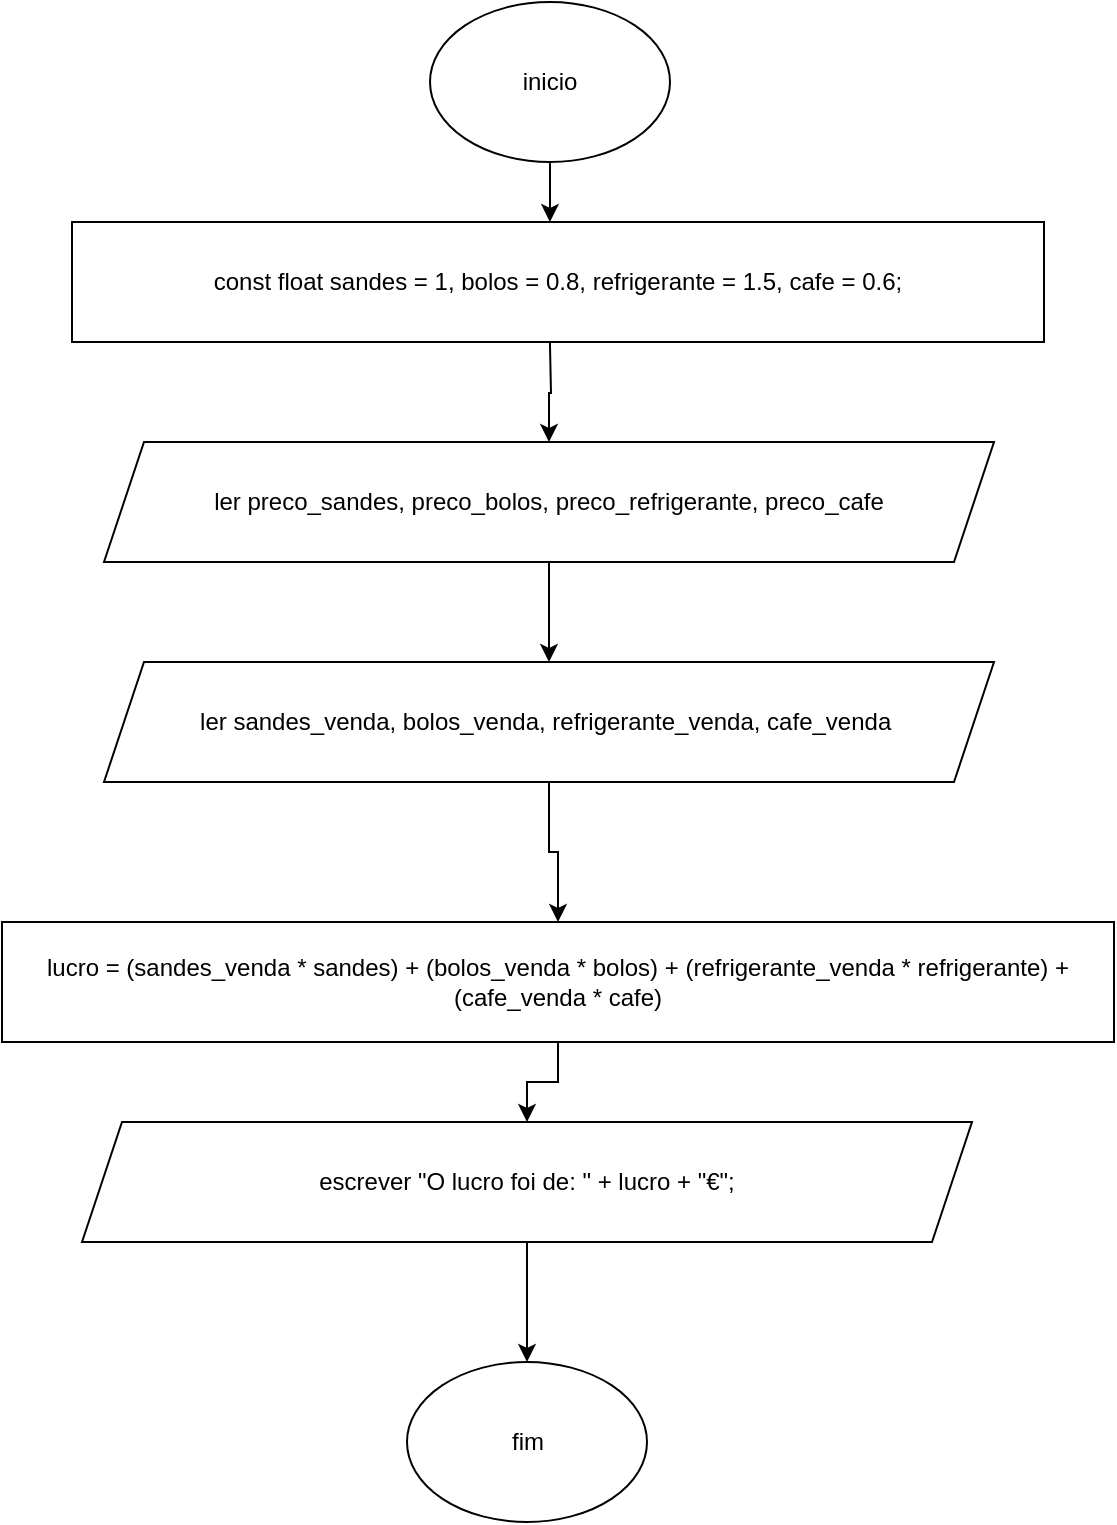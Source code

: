 <mxfile version="28.2.5">
  <diagram name="Página-1" id="UupK14f7hbHd6gqpfVzQ">
    <mxGraphModel dx="1417" dy="776" grid="1" gridSize="10" guides="1" tooltips="1" connect="1" arrows="1" fold="1" page="1" pageScale="1" pageWidth="827" pageHeight="1169" math="0" shadow="0">
      <root>
        <mxCell id="0" />
        <mxCell id="1" parent="0" />
        <mxCell id="Cx64W5U1aOWfK_Yif2Rq-8" value="" style="edgeStyle=orthogonalEdgeStyle;rounded=0;orthogonalLoop=1;jettySize=auto;html=1;" edge="1" parent="1" source="Cx64W5U1aOWfK_Yif2Rq-2">
          <mxGeometry relative="1" as="geometry">
            <mxPoint x="413.957" y="140" as="targetPoint" />
          </mxGeometry>
        </mxCell>
        <mxCell id="Cx64W5U1aOWfK_Yif2Rq-2" value="inicio" style="ellipse;whiteSpace=wrap;html=1;" vertex="1" parent="1">
          <mxGeometry x="354" y="30" width="120" height="80" as="geometry" />
        </mxCell>
        <mxCell id="Cx64W5U1aOWfK_Yif2Rq-9" value="" style="edgeStyle=orthogonalEdgeStyle;rounded=0;orthogonalLoop=1;jettySize=auto;html=1;" edge="1" parent="1" target="Cx64W5U1aOWfK_Yif2Rq-4">
          <mxGeometry relative="1" as="geometry">
            <mxPoint x="413.957" y="200" as="sourcePoint" />
          </mxGeometry>
        </mxCell>
        <mxCell id="Cx64W5U1aOWfK_Yif2Rq-10" value="" style="edgeStyle=orthogonalEdgeStyle;rounded=0;orthogonalLoop=1;jettySize=auto;html=1;" edge="1" parent="1" source="Cx64W5U1aOWfK_Yif2Rq-4" target="Cx64W5U1aOWfK_Yif2Rq-5">
          <mxGeometry relative="1" as="geometry" />
        </mxCell>
        <mxCell id="Cx64W5U1aOWfK_Yif2Rq-4" value="ler preco_sandes, preco_bolos, preco_refrigerante, preco_cafe" style="shape=parallelogram;perimeter=parallelogramPerimeter;whiteSpace=wrap;html=1;fixedSize=1;" vertex="1" parent="1">
          <mxGeometry x="191" y="250" width="445" height="60" as="geometry" />
        </mxCell>
        <mxCell id="Cx64W5U1aOWfK_Yif2Rq-11" value="" style="edgeStyle=orthogonalEdgeStyle;rounded=0;orthogonalLoop=1;jettySize=auto;html=1;" edge="1" parent="1" source="Cx64W5U1aOWfK_Yif2Rq-5" target="Cx64W5U1aOWfK_Yif2Rq-6">
          <mxGeometry relative="1" as="geometry" />
        </mxCell>
        <mxCell id="Cx64W5U1aOWfK_Yif2Rq-5" value="ler sandes_venda, bolos_venda, refrigerante_venda, cafe_venda&amp;nbsp;" style="shape=parallelogram;perimeter=parallelogramPerimeter;whiteSpace=wrap;html=1;fixedSize=1;" vertex="1" parent="1">
          <mxGeometry x="191" y="360" width="445" height="60" as="geometry" />
        </mxCell>
        <mxCell id="Cx64W5U1aOWfK_Yif2Rq-17" value="" style="edgeStyle=orthogonalEdgeStyle;rounded=0;orthogonalLoop=1;jettySize=auto;html=1;" edge="1" parent="1" source="Cx64W5U1aOWfK_Yif2Rq-6" target="Cx64W5U1aOWfK_Yif2Rq-14">
          <mxGeometry relative="1" as="geometry" />
        </mxCell>
        <mxCell id="Cx64W5U1aOWfK_Yif2Rq-6" value="lucro = (sandes_venda * sandes) + (bolos_venda * bolos) + (refrigerante_venda * refrigerante) + (cafe_venda * cafe)" style="rounded=0;whiteSpace=wrap;html=1;" vertex="1" parent="1">
          <mxGeometry x="140" y="490" width="556" height="60" as="geometry" />
        </mxCell>
        <mxCell id="Cx64W5U1aOWfK_Yif2Rq-7" value="fim" style="ellipse;whiteSpace=wrap;html=1;" vertex="1" parent="1">
          <mxGeometry x="342.5" y="710" width="120" height="80" as="geometry" />
        </mxCell>
        <mxCell id="Cx64W5U1aOWfK_Yif2Rq-13" value="const float sandes = 1, bolos = 0.8, refrigerante = 1.5, cafe = 0.6;" style="rounded=0;whiteSpace=wrap;html=1;" vertex="1" parent="1">
          <mxGeometry x="175" y="140" width="486" height="60" as="geometry" />
        </mxCell>
        <mxCell id="Cx64W5U1aOWfK_Yif2Rq-18" value="" style="edgeStyle=orthogonalEdgeStyle;rounded=0;orthogonalLoop=1;jettySize=auto;html=1;" edge="1" parent="1" source="Cx64W5U1aOWfK_Yif2Rq-14" target="Cx64W5U1aOWfK_Yif2Rq-7">
          <mxGeometry relative="1" as="geometry" />
        </mxCell>
        <mxCell id="Cx64W5U1aOWfK_Yif2Rq-14" value="escrever &quot;O lucro foi de: &quot; + lucro + &quot;€&quot;;" style="shape=parallelogram;perimeter=parallelogramPerimeter;whiteSpace=wrap;html=1;fixedSize=1;" vertex="1" parent="1">
          <mxGeometry x="180" y="590" width="445" height="60" as="geometry" />
        </mxCell>
      </root>
    </mxGraphModel>
  </diagram>
</mxfile>
